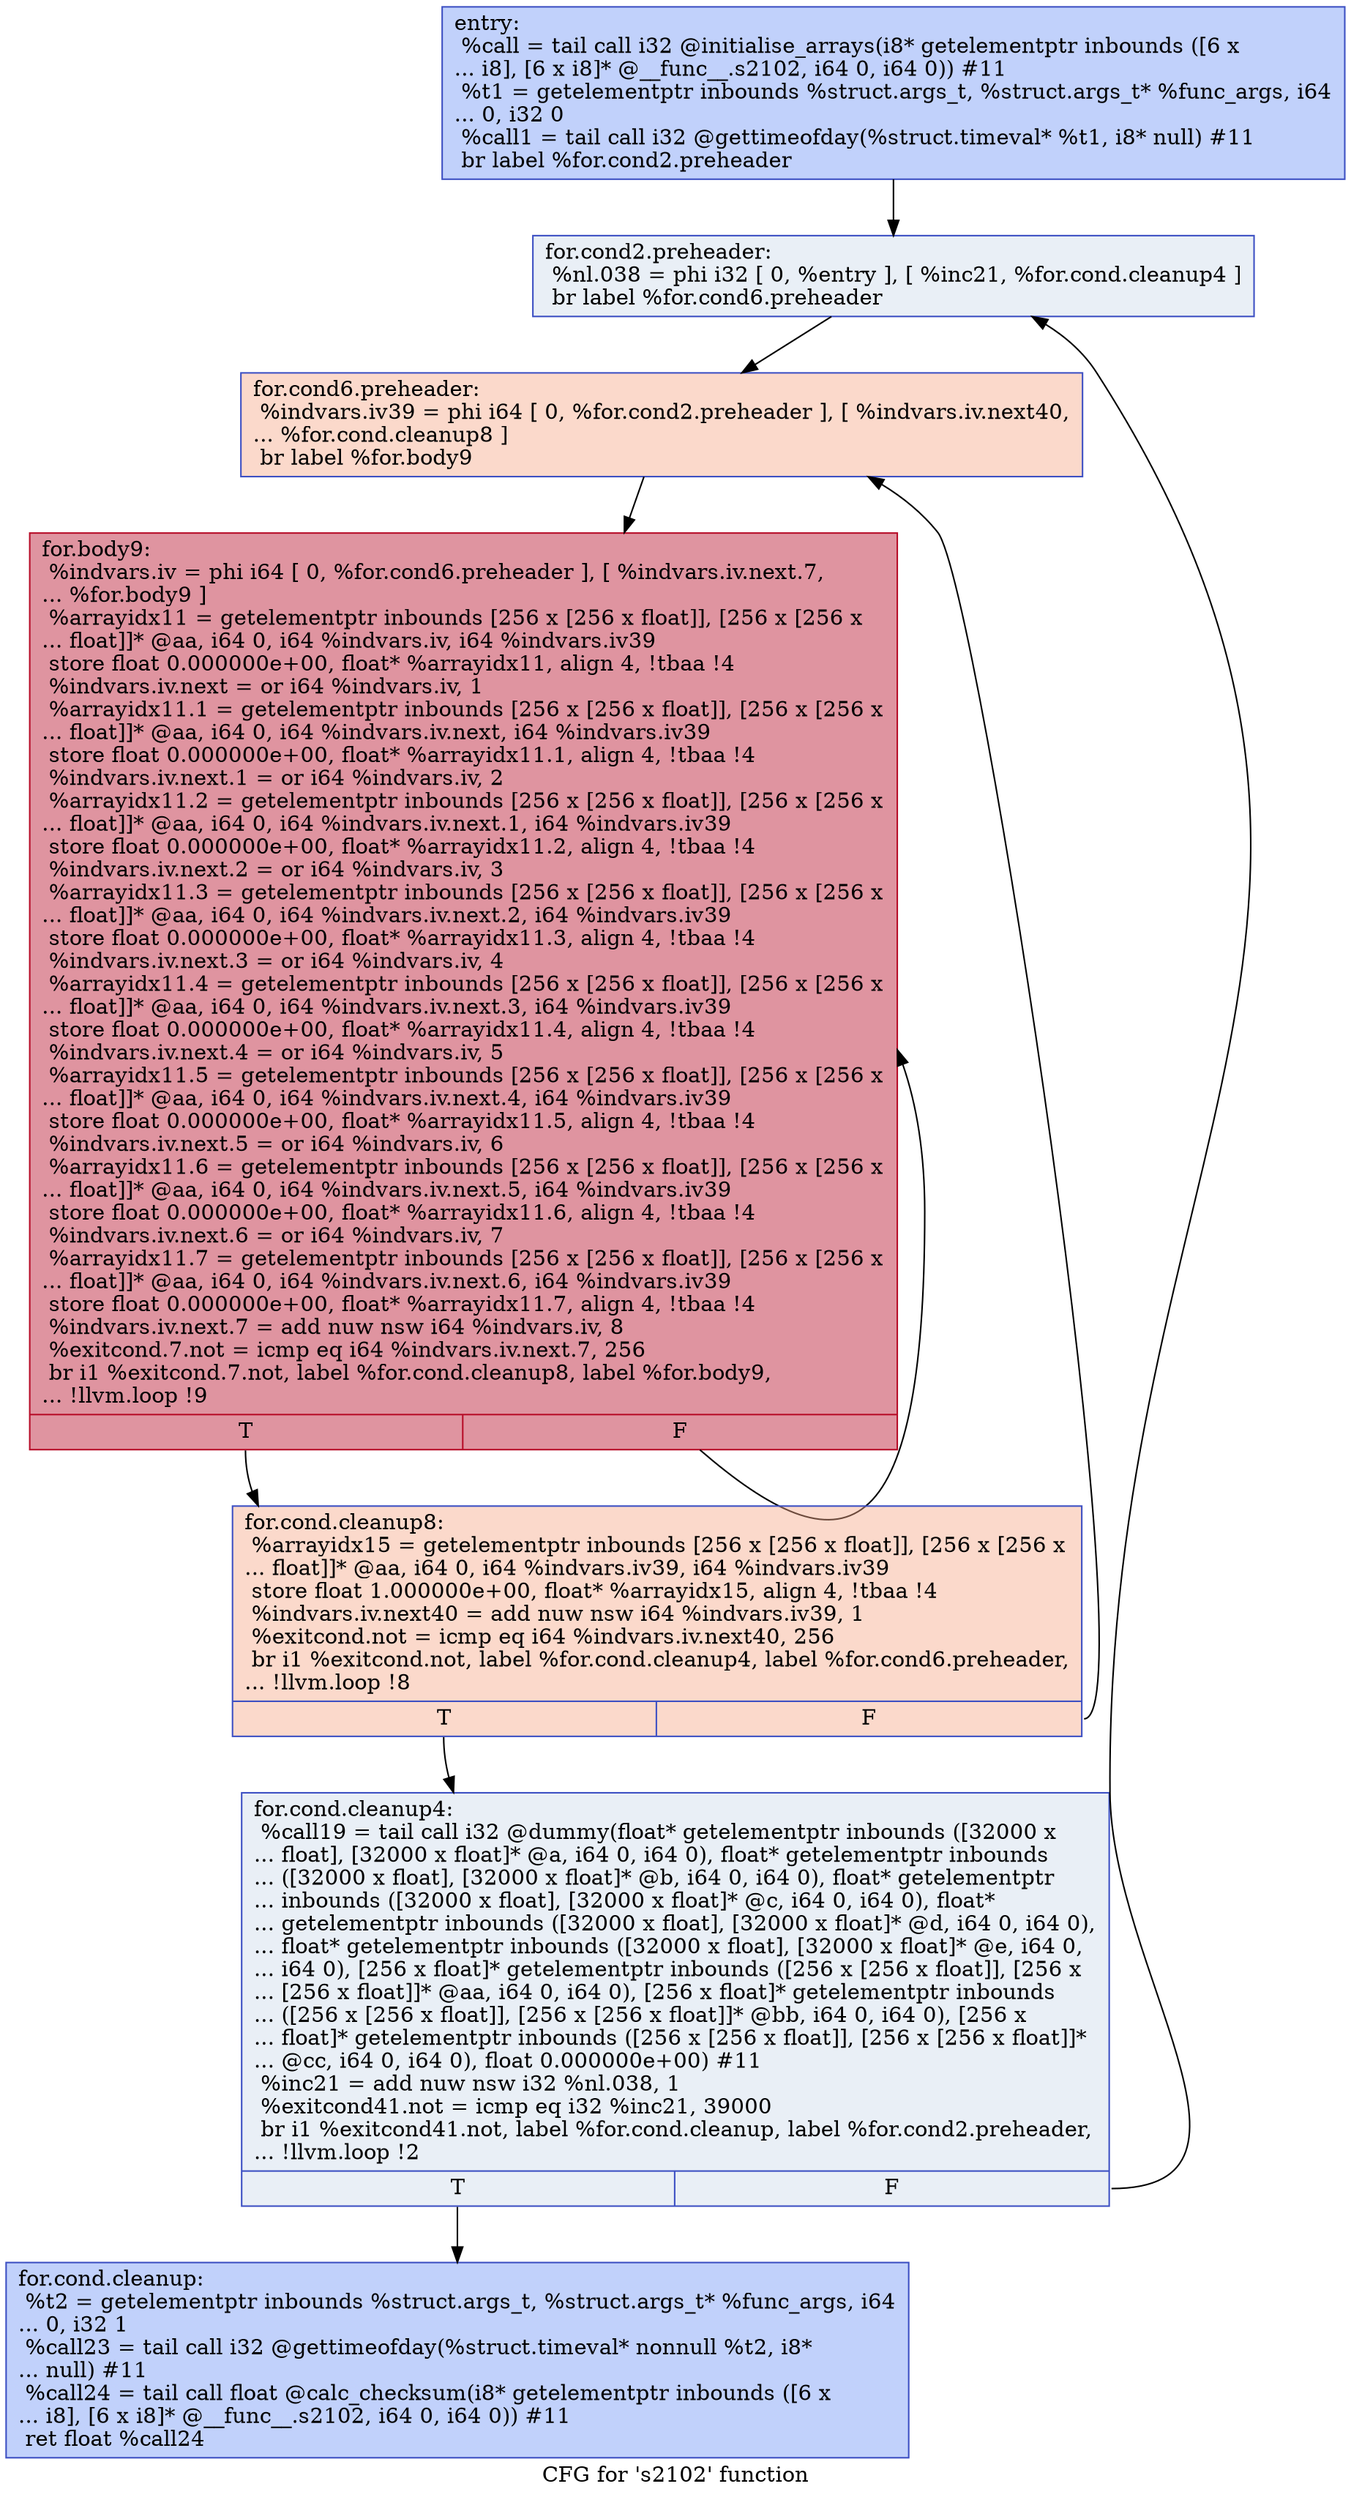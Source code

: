 digraph "CFG for 's2102' function" {
	label="CFG for 's2102' function";

	Node0x564c93a965f0 [shape=record,color="#3d50c3ff", style=filled, fillcolor="#7396f570",label="{entry:\l  %call = tail call i32 @initialise_arrays(i8* getelementptr inbounds ([6 x\l... i8], [6 x i8]* @__func__.s2102, i64 0, i64 0)) #11\l  %t1 = getelementptr inbounds %struct.args_t, %struct.args_t* %func_args, i64\l... 0, i32 0\l  %call1 = tail call i32 @gettimeofday(%struct.timeval* %t1, i8* null) #11\l  br label %for.cond2.preheader\l}"];
	Node0x564c93a965f0 -> Node0x564c93a96a90;
	Node0x564c93a96a90 [shape=record,color="#3d50c3ff", style=filled, fillcolor="#cedaeb70",label="{for.cond2.preheader:                              \l  %nl.038 = phi i32 [ 0, %entry ], [ %inc21, %for.cond.cleanup4 ]\l  br label %for.cond6.preheader\l}"];
	Node0x564c93a96a90 -> Node0x564c93a96cc0;
	Node0x564c93a96dd0 [shape=record,color="#3d50c3ff", style=filled, fillcolor="#7396f570",label="{for.cond.cleanup:                                 \l  %t2 = getelementptr inbounds %struct.args_t, %struct.args_t* %func_args, i64\l... 0, i32 1\l  %call23 = tail call i32 @gettimeofday(%struct.timeval* nonnull %t2, i8*\l... null) #11\l  %call24 = tail call float @calc_checksum(i8* getelementptr inbounds ([6 x\l... i8], [6 x i8]* @__func__.s2102, i64 0, i64 0)) #11\l  ret float %call24\l}"];
	Node0x564c93a96cc0 [shape=record,color="#3d50c3ff", style=filled, fillcolor="#f7a88970",label="{for.cond6.preheader:                              \l  %indvars.iv39 = phi i64 [ 0, %for.cond2.preheader ], [ %indvars.iv.next40,\l... %for.cond.cleanup8 ]\l  br label %for.body9\l}"];
	Node0x564c93a96cc0 -> Node0x564c93a975d0;
	Node0x564c93a96bb0 [shape=record,color="#3d50c3ff", style=filled, fillcolor="#cedaeb70",label="{for.cond.cleanup4:                                \l  %call19 = tail call i32 @dummy(float* getelementptr inbounds ([32000 x\l... float], [32000 x float]* @a, i64 0, i64 0), float* getelementptr inbounds\l... ([32000 x float], [32000 x float]* @b, i64 0, i64 0), float* getelementptr\l... inbounds ([32000 x float], [32000 x float]* @c, i64 0, i64 0), float*\l... getelementptr inbounds ([32000 x float], [32000 x float]* @d, i64 0, i64 0),\l... float* getelementptr inbounds ([32000 x float], [32000 x float]* @e, i64 0,\l... i64 0), [256 x float]* getelementptr inbounds ([256 x [256 x float]], [256 x\l... [256 x float]]* @aa, i64 0, i64 0), [256 x float]* getelementptr inbounds\l... ([256 x [256 x float]], [256 x [256 x float]]* @bb, i64 0, i64 0), [256 x\l... float]* getelementptr inbounds ([256 x [256 x float]], [256 x [256 x float]]*\l... @cc, i64 0, i64 0), float 0.000000e+00) #11\l  %inc21 = add nuw nsw i32 %nl.038, 1\l  %exitcond41.not = icmp eq i32 %inc21, 39000\l  br i1 %exitcond41.not, label %for.cond.cleanup, label %for.cond2.preheader,\l... !llvm.loop !2\l|{<s0>T|<s1>F}}"];
	Node0x564c93a96bb0:s0 -> Node0x564c93a96dd0;
	Node0x564c93a96bb0:s1 -> Node0x564c93a96a90;
	Node0x564c93a97480 [shape=record,color="#3d50c3ff", style=filled, fillcolor="#f7a88970",label="{for.cond.cleanup8:                                \l  %arrayidx15 = getelementptr inbounds [256 x [256 x float]], [256 x [256 x\l... float]]* @aa, i64 0, i64 %indvars.iv39, i64 %indvars.iv39\l  store float 1.000000e+00, float* %arrayidx15, align 4, !tbaa !4\l  %indvars.iv.next40 = add nuw nsw i64 %indvars.iv39, 1\l  %exitcond.not = icmp eq i64 %indvars.iv.next40, 256\l  br i1 %exitcond.not, label %for.cond.cleanup4, label %for.cond6.preheader,\l... !llvm.loop !8\l|{<s0>T|<s1>F}}"];
	Node0x564c93a97480:s0 -> Node0x564c93a96bb0;
	Node0x564c93a97480:s1 -> Node0x564c93a96cc0;
	Node0x564c93a975d0 [shape=record,color="#b70d28ff", style=filled, fillcolor="#b70d2870",label="{for.body9:                                        \l  %indvars.iv = phi i64 [ 0, %for.cond6.preheader ], [ %indvars.iv.next.7,\l... %for.body9 ]\l  %arrayidx11 = getelementptr inbounds [256 x [256 x float]], [256 x [256 x\l... float]]* @aa, i64 0, i64 %indvars.iv, i64 %indvars.iv39\l  store float 0.000000e+00, float* %arrayidx11, align 4, !tbaa !4\l  %indvars.iv.next = or i64 %indvars.iv, 1\l  %arrayidx11.1 = getelementptr inbounds [256 x [256 x float]], [256 x [256 x\l... float]]* @aa, i64 0, i64 %indvars.iv.next, i64 %indvars.iv39\l  store float 0.000000e+00, float* %arrayidx11.1, align 4, !tbaa !4\l  %indvars.iv.next.1 = or i64 %indvars.iv, 2\l  %arrayidx11.2 = getelementptr inbounds [256 x [256 x float]], [256 x [256 x\l... float]]* @aa, i64 0, i64 %indvars.iv.next.1, i64 %indvars.iv39\l  store float 0.000000e+00, float* %arrayidx11.2, align 4, !tbaa !4\l  %indvars.iv.next.2 = or i64 %indvars.iv, 3\l  %arrayidx11.3 = getelementptr inbounds [256 x [256 x float]], [256 x [256 x\l... float]]* @aa, i64 0, i64 %indvars.iv.next.2, i64 %indvars.iv39\l  store float 0.000000e+00, float* %arrayidx11.3, align 4, !tbaa !4\l  %indvars.iv.next.3 = or i64 %indvars.iv, 4\l  %arrayidx11.4 = getelementptr inbounds [256 x [256 x float]], [256 x [256 x\l... float]]* @aa, i64 0, i64 %indvars.iv.next.3, i64 %indvars.iv39\l  store float 0.000000e+00, float* %arrayidx11.4, align 4, !tbaa !4\l  %indvars.iv.next.4 = or i64 %indvars.iv, 5\l  %arrayidx11.5 = getelementptr inbounds [256 x [256 x float]], [256 x [256 x\l... float]]* @aa, i64 0, i64 %indvars.iv.next.4, i64 %indvars.iv39\l  store float 0.000000e+00, float* %arrayidx11.5, align 4, !tbaa !4\l  %indvars.iv.next.5 = or i64 %indvars.iv, 6\l  %arrayidx11.6 = getelementptr inbounds [256 x [256 x float]], [256 x [256 x\l... float]]* @aa, i64 0, i64 %indvars.iv.next.5, i64 %indvars.iv39\l  store float 0.000000e+00, float* %arrayidx11.6, align 4, !tbaa !4\l  %indvars.iv.next.6 = or i64 %indvars.iv, 7\l  %arrayidx11.7 = getelementptr inbounds [256 x [256 x float]], [256 x [256 x\l... float]]* @aa, i64 0, i64 %indvars.iv.next.6, i64 %indvars.iv39\l  store float 0.000000e+00, float* %arrayidx11.7, align 4, !tbaa !4\l  %indvars.iv.next.7 = add nuw nsw i64 %indvars.iv, 8\l  %exitcond.7.not = icmp eq i64 %indvars.iv.next.7, 256\l  br i1 %exitcond.7.not, label %for.cond.cleanup8, label %for.body9,\l... !llvm.loop !9\l|{<s0>T|<s1>F}}"];
	Node0x564c93a975d0:s0 -> Node0x564c93a97480;
	Node0x564c93a975d0:s1 -> Node0x564c93a975d0;
}
